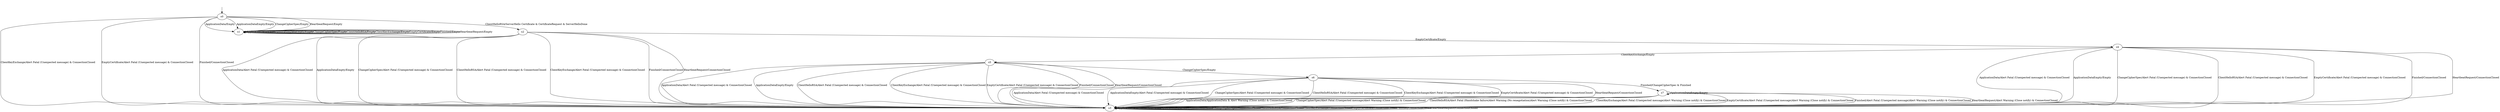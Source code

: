digraph h0 {
s0 [label="s0"];
s5 [label="s5"];
s3 [label="s3"];
s1 [label="s1"];
s6 [label="s6"];
s7 [label="s7"];
s4 [label="s4"];
s2 [label="s2"];
s0 -> s1 [label="ApplicationData/Empty"];
s0 -> s1 [label="ApplicationDataEmpty/Empty"];
s0 -> s1 [label="ChangeCipherSpec/Empty"];
s0 -> s2 [label="ClientHelloRSA/ServerHello Certificate & CertificateRequest & ServerHelloDone"];
s0 -> s3 [label="ClientKeyExchange/Alert Fatal (Unexpected message) & ConnectionClosed"];
s0 -> s3 [label="EmptyCertificate/Alert Fatal (Unexpected message) & ConnectionClosed"];
s0 -> s3 [label="Finished/ConnectionClosed"];
s0 -> s1 [label="HeartbeatRequest/Empty"];
s5 -> s3 [label="ApplicationData/Alert Fatal (Unexpected message) & ConnectionClosed"];
s5 -> s3 [label="ApplicationDataEmpty/Empty"];
s5 -> s6 [label="ChangeCipherSpec/Empty"];
s5 -> s3 [label="ClientHelloRSA/Alert Fatal (Unexpected message) & ConnectionClosed"];
s5 -> s3 [label="ClientKeyExchange/Alert Fatal (Unexpected message) & ConnectionClosed"];
s5 -> s3 [label="EmptyCertificate/Alert Fatal (Unexpected message) & ConnectionClosed"];
s5 -> s3 [label="Finished/ConnectionClosed"];
s5 -> s3 [label="HeartbeatRequest/ConnectionClosed"];
s3 -> s3 [label="ApplicationData/ConnectionClosed"];
s3 -> s3 [label="ApplicationDataEmpty/ConnectionClosed"];
s3 -> s3 [label="ChangeCipherSpec/ConnectionClosed"];
s3 -> s3 [label="ClientHelloRSA/ConnectionClosed"];
s3 -> s3 [label="ClientKeyExchange/ConnectionClosed"];
s3 -> s3 [label="EmptyCertificate/ConnectionClosed"];
s3 -> s3 [label="Finished/ConnectionClosed"];
s3 -> s3 [label="HeartbeatRequest/ConnectionClosed"];
s1 -> s1 [label="ApplicationData/Empty"];
s1 -> s1 [label="ApplicationDataEmpty/Empty"];
s1 -> s1 [label="ChangeCipherSpec/Empty"];
s1 -> s1 [label="ClientHelloRSA/Empty"];
s1 -> s1 [label="ClientKeyExchange/Empty"];
s1 -> s1 [label="EmptyCertificate/Empty"];
s1 -> s1 [label="Finished/Empty"];
s1 -> s1 [label="HeartbeatRequest/Empty"];
s6 -> s3 [label="ApplicationData/Alert Fatal (Unexpected message) & ConnectionClosed"];
s6 -> s3 [label="ApplicationDataEmpty/Alert Fatal (Unexpected message) & ConnectionClosed"];
s6 -> s3 [label="ChangeCipherSpec/Alert Fatal (Unexpected message) & ConnectionClosed"];
s6 -> s3 [label="ClientHelloRSA/Alert Fatal (Unexpected message) & ConnectionClosed"];
s6 -> s3 [label="ClientKeyExchange/Alert Fatal (Unexpected message) & ConnectionClosed"];
s6 -> s3 [label="EmptyCertificate/Alert Fatal (Unexpected message) & ConnectionClosed"];
s6 -> s7 [label="Finished/ChangeCipherSpec & Finished"];
s6 -> s3 [label="HeartbeatRequest/ConnectionClosed"];
s7 -> s3 [label="ApplicationData/ApplicationData & Alert Warning (Close notify) & ConnectionClosed"];
s7 -> s7 [label="ApplicationDataEmpty/Empty"];
s7 -> s3 [label="ChangeCipherSpec/Alert Fatal (Unexpected message)Alert Warning (Close notify) & ConnectionClosed"];
s7 -> s3 [label="ClientHelloRSA/Alert Fatal (Handshake failure)Alert Warning (No renegotiation)Alert Warning (Close notify) & ConnectionClosed"];
s7 -> s3 [label="ClientKeyExchange/Alert Fatal (Unexpected message)Alert Warning (Close notify) & ConnectionClosed"];
s7 -> s3 [label="EmptyCertificate/Alert Fatal (Unexpected message)Alert Warning (Close notify) & ConnectionClosed"];
s7 -> s3 [label="Finished/Alert Fatal (Unexpected message)Alert Warning (Close notify) & ConnectionClosed"];
s7 -> s3 [label="HeartbeatRequest/Alert Warning (Close notify) & ConnectionClosed"];
s4 -> s3 [label="ApplicationData/Alert Fatal (Unexpected message) & ConnectionClosed"];
s4 -> s3 [label="ApplicationDataEmpty/Empty"];
s4 -> s3 [label="ChangeCipherSpec/Alert Fatal (Unexpected message) & ConnectionClosed"];
s4 -> s3 [label="ClientHelloRSA/Alert Fatal (Unexpected message) & ConnectionClosed"];
s4 -> s5 [label="ClientKeyExchange/Empty"];
s4 -> s3 [label="EmptyCertificate/Alert Fatal (Unexpected message) & ConnectionClosed"];
s4 -> s3 [label="Finished/ConnectionClosed"];
s4 -> s3 [label="HeartbeatRequest/ConnectionClosed"];
s2 -> s3 [label="ApplicationData/Alert Fatal (Unexpected message) & ConnectionClosed"];
s2 -> s3 [label="ApplicationDataEmpty/Empty"];
s2 -> s3 [label="ChangeCipherSpec/Alert Fatal (Unexpected message) & ConnectionClosed"];
s2 -> s3 [label="ClientHelloRSA/Alert Fatal (Unexpected message) & ConnectionClosed"];
s2 -> s3 [label="ClientKeyExchange/Alert Fatal (Unexpected message) & ConnectionClosed"];
s2 -> s4 [label="EmptyCertificate/Empty"];
s2 -> s3 [label="Finished/ConnectionClosed"];
s2 -> s3 [label="HeartbeatRequest/ConnectionClosed"];
__start0 [shape=none, label=""];
__start0 -> s0 [label=""];
}
